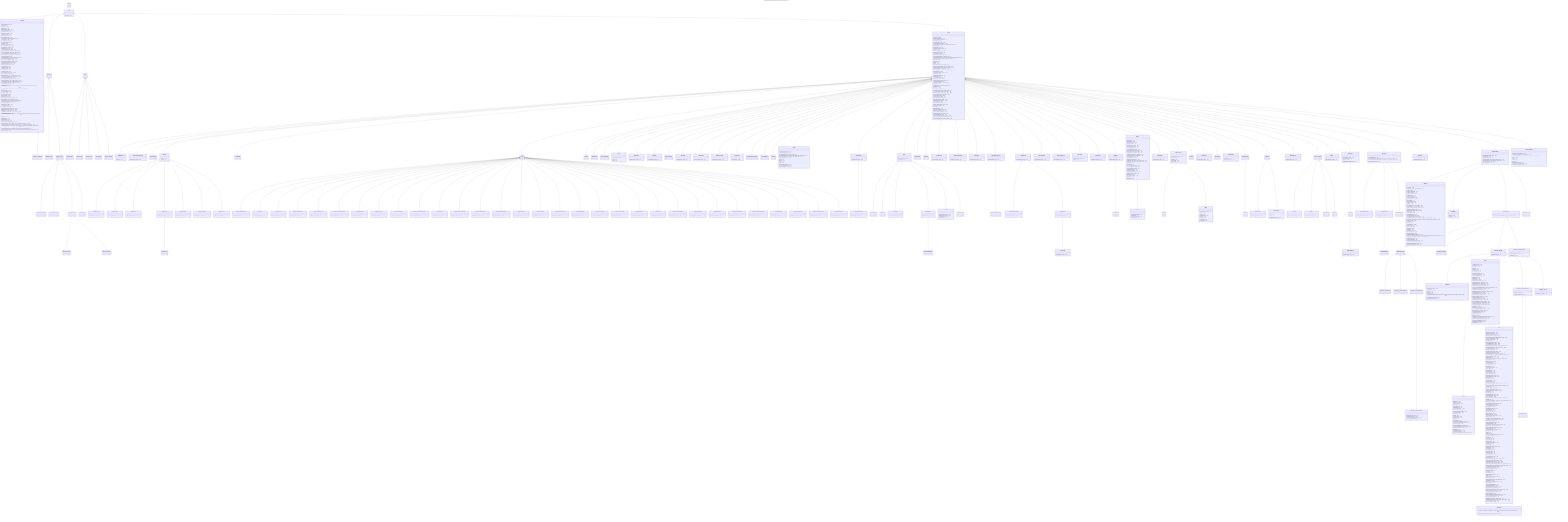 ---
title: Script Events Class Diagram generated by RBDOOM 3 BFG 1.6.0
---
classDiagram
NULL <|-- idClass
class idClass{
	+remove(): void 

}

idClass <|-- idThread
class idThread{
	+terminate( parm0: int ): void 
	+pause(): void 
	+wait( parm0: float ): void 
	+waitFrame(): void 
	+waitFor( parm0: entity ): void 
	+waitForThread( parm0: int ): void 
	+print( parm0: string ): void 
	+println( parm0: string ): void 
	+say( parm0: string ): void 
	+assert( parm0: float ): void 
	+trigger( parm0: entity ): void 
	+setcvar( parm0: string, parm1: string ): void 
	+getcvar( parm0: string ): string 
	+random( parm0: float ): float 
	+randomInt( parm0: int ): float 
	+getTime(): float 
	+killthread( parm0: string ): void 
	+threadname( parm0: string ): void 
	+getEntity( parm0: string ): entity 
	+spawn( parm0: string ): entity 
	+copySpawnArgs( parm0: entity ): void 
	+setSpawnArg( parm0: string, parm1: string ): void 
	+SpawnString( parm0: string, parm1: string ): string 
	+SpawnFloat( parm0: string, parm1: float ): float 
	+SpawnVector( parm0: string, parm1: vector ): vector 
	+clearPersistantArgs(): void 
	+setPersistantArg( parm0: string, parm1: string ): void 
	+getPersistantString( parm0: string ): string 
	+getPersistantFloat( parm0: string ): float 
	+getPersistantVector( parm0: string ): vector 
	+angToForward( parm0: vector ): vector 
	+angToRight( parm0: vector ): vector 
	+angToUp( parm0: vector ): vector 
	+sin( parm0: float ): float 
	+cos( parm0: float ): float 
	+asin( parm0: float ): float 
	+acos( parm0: float ): float 
	+sqrt( parm0: float ): float 
	+vecNormalize( parm0: vector ): vector 
	+vecLength( parm0: vector ): float 
	+DotProduct( parm0: vector, parm1: vector ): float 
	+CrossProduct( parm0: vector, parm1: vector ): vector 
	+VecToAngles( parm0: vector ): vector 
	+VecToOrthoBasisAngles( parm0: vector ): vector 
	+rotateVector( parm0: vector, parm1: vector ): vector 
	+onSignal( parm0: int, parm1: entity, parm2: string ): void 
	+clearSignalThread( parm0: int, parm1: entity ): void 
	+setCamera( parm0: entity ): void 
	+firstPerson(): void 
	+trace( parm0: vector, parm1: vector, parm2: vector, parm3: vector, parm4: int, parm5: entity ): float 
	+tracePoint( parm0: vector, parm1: vector, parm2: int, parm3: entity ): float 
	+getTraceFraction(): float 
	+getTraceEndPos(): vector 
	+getTraceNormal(): vector 
	+getTraceEntity(): entity 
	+getTraceJoint(): string 
	+getTraceBody(): string 
	+fadeIn( parm0: vector, parm1: float ): void 
	+fadeOut( parm0: vector, parm1: float ): void 
	+fadeTo( parm0: vector, parm1: float, parm2: float ): void 
	+setShaderParm( parm0: int, parm1: float ): void 
	+music( parm0: string ): void 
	+warning( parm0: string ): void 
	+error( parm0: string ): void 
	+strLength( parm0: string ): float 
	+strLeft( parm0: string, parm1: int ): string 
	+strRight( parm0: string, parm1: int ): string 
	+strSkip( parm0: string, parm1: int ): string 
	+strMid( parm0: string, parm1: int, parm2: int ): string 
	+strToFloat( parm0: string ): float 
	+radiusDamage( parm0: vector, parm1: entity, parm2: entity, parm3: entity, parm4: string, parm5: float ): void 
	+isClient(): float 
	+isMultiplayer(): float 
	+getFrameTime(): float 
	+getTicsPerSecond(): float 
	+cacheSoundShader( parm0: string ): void 
	+debugLine( parm0: vector, parm1: vector, parm2: vector, parm3: float ): void 
	+debugArrow( parm0: vector, parm1: vector, parm2: vector, parm3: int, parm4: float ): void 
	+debugCircle( parm0: vector, parm1: vector, parm2: vector, parm3: float, parm4: int, parm5: float ): void 
	+debugBounds( parm0: vector, parm1: vector, parm2: vector, parm3: float ): void 
	+drawText( parm0: string, parm1: vector, parm2: float, parm3: vector, parm4: int, parm5: float ): void 
	+influenceActive(): float 

}

idClass <|-- idPhysics
idPhysics <|-- idPhysics_StaticMulti
idPhysics <|-- idPhysics_Static
idPhysics <|-- idPhysics_Base
idPhysics_Base <|-- idPhysics_RigidBody
idPhysics_Base <|-- idPhysics_Parametric
idPhysics_Base <|-- idPhysics_Actor
idPhysics_Actor <|-- idPhysics_Player
idPhysics_Actor <|-- idPhysics_Monster
idPhysics_Base <|-- idPhysics_AF
idClass <|-- idForce
idForce <|-- idForce_Spring
idForce <|-- idForce_Grab
idForce <|-- idForce_Field
idForce <|-- idForce_Drag
idForce <|-- idForce_Constant
idClass <|-- idEntity
class idEntity{
	+getName(): string 
	+setName( parm0: string ): void 
	+activateTargets( parm0: entity ): void 
	+numTargets(): float 
	+getTarget( parm0: float ): entity 
	+randomTarget( parm0: string ): entity 
	+bindToJoint( parm0: entity, parm1: string, parm2: float ): void 
	+removeBinds(): void 
	+bind( parm0: entity ): void 
	+bindPosition( parm0: entity ): void 
	+unbind(): void 
	+setOwner( parm0: entity ): void 
	+setModel( parm0: string ): void 
	+setSkin( parm0: string ): void 
	+getShaderParm( parm0: int ): float 
	+setShaderParm( parm0: int, parm1: float ): void 
	+setShaderParms( parm0: float, parm1: float, parm2: float, parm3: float ): void 
	+setColor( parm0: float, parm1: float, parm2: float ): void 
	+getColor(): vector 
	+isHidden(): float 
	+hide(): void 
	+show(): void 
	+cacheSoundShader( parm0: string ): void 
	+startSoundShader( parm0: string, parm1: int ): float 
	+startSound( parm0: string, parm1: int, parm2: int ): float 
	+stopSound( parm0: int, parm1: int ): void 
	+fadeSound( parm0: int, parm1: float, parm2: float ): void 
	+getWorldOrigin(): vector 
	+setWorldOrigin( parm0: vector ): void 
	+getOrigin(): vector 
	+setOrigin( parm0: vector ): void 
	+getAngles(): vector 
	+setAngles( parm0: vector ): void 
	+getLinearVelocity(): vector 
	+setLinearVelocity( parm0: vector ): void 
	+getAngularVelocity(): vector 
	+setAngularVelocity( parm0: vector ): void 
	+getSize(): vector 
	+setSize( parm0: vector, parm1: vector ): void 
	+getMins(): vector 
	+getMaxs(): vector 
	+touches( parm0: entity ): float 
	+setGuiParm( parm0: string, parm1: string ): void 
	+setGuiFloat( parm0: string, parm1: float ): void 
	+getNextKey( parm0: string, parm1: string ): string 
	+setKey( parm0: string, parm1: string ): void 
	+getKey( parm0: string ): string 
	+getIntKey( parm0: string ): float 
	+getFloatKey( parm0: string ): float 
	+getVectorKey( parm0: string ): vector 
	+getEntityKey( parm0: string ): entity 
	+restorePosition(): void 
	+distanceTo( parm0: entity ): float 
	+distanceToPoint( parm0: vector ): float 
	+startFx( parm0: string ): void 
	+waitFrame(): void 
	+wait( parm0: float ): void 
	+hasFunction( parm0: string ): float 
	+callFunction( parm0: string ): void 
	+setNeverDormant( parm0: int ): void 
	+setGui( parm0: int, parm1: string ): void 
	+precacheGui( parm0: string ): void 
	+getGuiParm( parm0: int, parm1: string ): string 
	+getGuiParmFloat( parm0: int, parm1: string ): float 
	+guiNamedEvent( parm0: int, parm1: string ): void 

}

idEntity <|-- idWorldspawn
class idWorldspawn{
	+remove(): void 

}

idEntity <|-- idVacuumSeparatorEntity
class idVacuumSeparatorEntity{
	+activate( parm0: entity ): void 

}

idEntity <|-- idVacuumEntity
idEntity <|-- idTrigger
class idTrigger{
	+enable(): void 
	+disable(): void 

}

idTrigger <|-- idTrigger_Touch
class idTrigger_Touch{
	+activate( parm0: entity ): void 

}

idTrigger <|-- idTrigger_Timer
class idTrigger_Timer{
	+activate( parm0: entity ): void 

}

idTrigger <|-- idTrigger_Hurt
class idTrigger_Hurt{
	+activate( parm0: entity ): void 

}

idTrigger <|-- idTrigger_Multi
class idTrigger_Multi{
	+activate( parm0: entity ): void 

}

idTrigger_Multi <|-- idTrigger_Flag
idTrigger <|-- idTrigger_Fade
class idTrigger_Fade{
	+activate( parm0: entity ): void 

}

idTrigger <|-- idTrigger_EntityName
class idTrigger_EntityName{
	+activate( parm0: entity ): void 

}

idTrigger <|-- idTrigger_Count
class idTrigger_Count{
	+activate( parm0: entity ): void 

}

idEntity <|-- idTextEntity
idEntity <|-- idTarget
idTarget <|-- idTarget_WaitForButton
class idTarget_WaitForButton{
	+activate( parm0: entity ): void 

}

idTarget <|-- idTarget_Tip
class idTarget_Tip{
	+activate( parm0: entity ): void 

}

idTarget <|-- idTarget_Show
class idTarget_Show{
	+activate( parm0: entity ): void 

}

idTarget <|-- idTarget_SetShaderTime
class idTarget_SetShaderTime{
	+activate( parm0: entity ): void 

}

idTarget <|-- idTarget_SetShaderParm
class idTarget_SetShaderParm{
	+activate( parm0: entity ): void 

}

idTarget <|-- idTarget_SetPrimaryObjective
class idTarget_SetPrimaryObjective{
	+activate( parm0: entity ): void 

}

idTarget <|-- idTarget_SetModel
class idTarget_SetModel{
	+activate( parm0: entity ): void 

}

idTarget <|-- idTarget_SetKeyVal
class idTarget_SetKeyVal{
	+activate( parm0: entity ): void 

}

idTarget <|-- idTarget_SetInfluence
class idTarget_SetInfluence{
	+activate( parm0: entity ): void 

}

idTarget <|-- idTarget_SetGlobalShaderTime
class idTarget_SetGlobalShaderTime{
	+activate( parm0: entity ): void 

}

idTarget <|-- idTarget_SetFov
class idTarget_SetFov{
	+activate( parm0: entity ): void 

}

idTarget <|-- idTarget_SessionCommand
class idTarget_SessionCommand{
	+activate( parm0: entity ): void 

}

idTarget <|-- idTarget_RumbleJoystick
class idTarget_RumbleJoystick{
	+activate( parm0: entity ): void 

}

idTarget <|-- idTarget_RemoveWeapons
class idTarget_RemoveWeapons{
	+activate( parm0: entity ): void 

}

idTarget <|-- idTarget_Remove
class idTarget_Remove{
	+activate( parm0: entity ): void 

}

idTarget <|-- idTarget_LockDoor
class idTarget_LockDoor{
	+activate( parm0: entity ): void 

}

idTarget <|-- idTarget_LightFadeOut
class idTarget_LightFadeOut{
	+activate( parm0: entity ): void 

}

idTarget <|-- idTarget_LightFadeIn
class idTarget_LightFadeIn{
	+activate( parm0: entity ): void 

}

idTarget <|-- idTarget_LevelTrigger
class idTarget_LevelTrigger{
	+activate( parm0: entity ): void 

}

idTarget <|-- idTarget_GiveSecurity
class idTarget_GiveSecurity{
	+activate( parm0: entity ): void 

}

idTarget <|-- idTarget_GiveEmail
class idTarget_GiveEmail{
	+activate( parm0: entity ): void 

}

idTarget <|-- idTarget_Give
class idTarget_Give{
	+activate( parm0: entity ): void 

}

idTarget <|-- idTarget_FadeSoundClass
class idTarget_FadeSoundClass{
	+activate( parm0: entity ): void 

}

idTarget <|-- idTarget_FadeEntity
class idTarget_FadeEntity{
	+activate( parm0: entity ): void 

}

idTarget <|-- idTarget_EndLevel
class idTarget_EndLevel{
	+activate( parm0: entity ): void 

}

idTarget <|-- idTarget_EnableStamina
class idTarget_EnableStamina{
	+activate( parm0: entity ): void 

}

idTarget <|-- idTarget_EnableLevelWeapons
class idTarget_EnableLevelWeapons{
	+activate( parm0: entity ): void 

}

idTarget <|-- idTarget_Damage
class idTarget_Damage{
	+activate( parm0: entity ): void 

}

idTarget <|-- idTarget_Checkpoint
class idTarget_Checkpoint{
	+activate( parm0: entity ): void 

}

idTarget <|-- idTarget_CallObjectFunction
class idTarget_CallObjectFunction{
	+activate( parm0: entity ): void 

}

idTarget <|-- idTarget_Achievement
class idTarget_Achievement{
	+activate( parm0: entity ): void 

}

idEntity <|-- idSpring
idEntity <|-- idSplinePath
idEntity <|-- idSpawnableEntity
idEntity <|-- idSound
class idSound{
	+activate( parm0: entity ): void 
	+On(): void 
	+Off(): void 

}

idEntity <|-- idShockwave
class idShockwave{
	+activate( parm0: entity ): void 

}

idEntity <|-- idShaking
class idShaking{
	+activate( parm0: entity ): void 

}

idEntity <|-- idSecurityCamera
idEntity <|-- idPortalSky
class idPortalSky{
	+activate( parm0: entity ): void 

}

idEntity <|-- idPlayerStart
class idPlayerStart{
	+activate( parm0: entity ): void 

}

idEntity <|-- idPhantomObjects
class idPhantomObjects{
	+activate( parm0: entity ): void 

}

idEntity <|-- idPathCorner
class idPathCorner{
	+randomPath(): entity 

}

idEntity <|-- idLocationSeparatorEntity
idEntity <|-- idLocationEntity
idEntity <|-- idLiquid
idEntity <|-- idLight
class idLight{
	+setShader( parm0: string ): void 
	+getLightParm( parm0: int ): float 
	+setLightParm( parm0: int, parm1: float ): void 
	+setLightParms( parm0: float, parm1: float, parm2: float, parm3: float ): void 
	+setRadiusXYZ( parm0: float, parm1: float, parm2: float ): void 
	+setRadius( parm0: float ): void 
	+hide(): void 
	+show(): void 
	+On(): void 
	+Off(): void 
	+activate( parm0: entity ): void 
	+fadeOutLight( parm0: float ): void 
	+fadeInLight( parm0: float ): void 

}

idEntity <|-- idItemRemover
class idItemRemover{
	+activate( parm0: entity ): void 

}

idItemRemover <|-- idObjectiveComplete
class idObjectiveComplete{
	+activate( parm0: entity ): void 

}

idEntity <|-- idItem
class idItem{
	+activate( parm0: entity ): void 
	+respawn(): void 

}

idItem <|-- idVideoCDItem
idItem <|-- idPDAItem
idItem <|-- idObjective
class idObjective{
	+activate( parm0: entity ): void 

}

idItem <|-- idMoveableItem
class idMoveableItem{
	+gib( parm0: string ): void 

}

idMoveableItem <|-- idMoveablePDAItem
idItem <|-- idItemTeam
class idItemTeam{
	+flagreturn( parm0: entity ): void 
	+takeflag( parm0: entity ): void 
	+dropflag( parm0: int ): void 
	+flagcapture(): void 

}

idItem <|-- idItemPowerup
idEntity <|-- idHarvestable
idEntity <|-- idGrabber
idEntity <|-- idFuncSmoke
class idFuncSmoke{
	+activate( parm0: entity ): void 

}

idEntity <|-- idFuncRadioChatter
class idFuncRadioChatter{
	+activate( parm0: entity ): void 

}

idEntity <|-- idFuncPortal
class idFuncPortal{
	+activate( parm0: entity ): void 

}

idEntity <|-- idFuncMountedObject
class idFuncMountedObject{
	+activate( parm0: entity ): void 

}

idFuncMountedObject <|-- idFuncMountedWeapon
idEntity <|-- idStaticEntity
class idStaticEntity{
	+activate( parm0: entity ): void 

}

idStaticEntity <|-- idFuncShootProjectile
class idFuncShootProjectile{
	+activate( parm0: entity ): void 

}

idStaticEntity <|-- idFuncEmitter
class idFuncEmitter{
	+activate( parm0: entity ): void 

}

idFuncEmitter <|-- idFuncSplat
class idFuncSplat{
	+activate( parm0: entity ): void 

}

idEntity <|-- idFuncAASPortal
class idFuncAASPortal{
	+activate( parm0: entity ): void 

}

idEntity <|-- idFuncAASObstacle
class idFuncAASObstacle{
	+activate( parm0: entity ): void 

}

idEntity <|-- idForceField
class idForceField{
	+activate( parm0: entity ): void 
	+Toggle(): void 

}

idEntity <|-- idExplodable
class idExplodable{
	+activate( parm0: entity ): void 

}

idEntity <|-- idEntityFx
class idEntityFx{
	+activate( parm0: entity ): void 

}

idEntityFx <|-- idTeleporter
idEntity <|-- idMover
class idMover{
	+stopMoving(): void 
	+stopRotating(): void 
	+speed( parm0: float ): void 
	+time( parm0: float ): void 
	+accelTime( parm0: float ): void 
	+decelTime( parm0: float ): void 
	+moveTo( parm0: entity ): void 
	+moveToPos( parm0: vector ): void 
	+move( parm0: float, parm1: float ): void 
	+accelTo( parm0: float, parm1: float ): void 
	+decelTo( parm0: float, parm1: float ): void 
	+rotateDownTo( parm0: int, parm1: float ): void 
	+rotateUpTo( parm0: int, parm1: float ): void 
	+rotateTo( parm0: vector ): void 
	+rotate( parm0: vector ): void 
	+rotateOnce( parm0: vector ): void 
	+bob( parm0: float, parm1: float, parm2: vector ): void 
	+sway( parm0: float, parm1: float, parm2: vector ): void 
	+openPortal(): void 
	+closePortal(): void 
	+accelSound( parm0: string ): void 
	+decelSound( parm0: string ): void 
	+moveSound( parm0: string ): void 
	+enableSplineAngles(): void 
	+disableSplineAngles(): void 
	+removeInitialSplineAngles(): void 
	+startSpline( parm0: entity ): void 
	+stopSpline(): void 
	+activate( parm0: entity ): void 
	+isMoving(): float 
	+isRotating(): float 

}

idMover <|-- idElevator
class idElevator{
	+activate( parm0: entity ): void 
	+postArrival(): void 
	+gotoFloor( parm0: int ): void 
	+setGuiStates(): void 

}

idEntity <|-- idEarthQuake
class idEarthQuake{
	+activate( parm0: entity ): void 

}

idEntity <|-- idMover_Binary
class idMover_Binary{
	+activate( parm0: entity ): void 
	+enable(): void 
	+disable(): void 
	+openPortal(): void 
	+closePortal(): void 

}

idMover_Binary <|-- idPlat
idMover_Binary <|-- idDoor
class idDoor{
	+activate( parm0: entity ): void 
	+open(): void 
	+close(): void 
	+lock( parm0: int ): void 
	+isOpen(): float 
	+isLocked(): float 
	+openPortal(): void 
	+closePortal(): void 

}

idEntity <|-- idDebris
idEntity <|-- idDamagable
class idDamagable{
	+activate( parm0: entity ): void 

}

idEntity <|-- idCursor3D
idEntity <|-- idCombatNode
class idCombatNode{
	+markUsed(): void 
	+activate( parm0: entity ): void 

}

idEntity <|-- idMultiModelAF
idMultiModelAF <|-- idChain
idEntity <|-- idCamera
idCamera <|-- idCameraView
class idCameraView{
	+activate( parm0: entity ): void 

}

idCamera <|-- idCameraAnim
class idCameraAnim{
	+stop(): void 
	+start(): void 
	+activate( parm0: entity ): void 

}

idEntity <|-- idBrittleFracture
class idBrittleFracture{
	+activate( parm0: entity ): void 

}

idEntity <|-- idMover_Periodic
idMover_Periodic <|-- idRotater
class idRotater{
	+activate( parm0: entity ): void 

}

idMover_Periodic <|-- idRiser
class idRiser{
	+activate( parm0: entity ): void 

}

idMover_Periodic <|-- idPendulum
idMover_Periodic <|-- idBobber
idEntity <|-- idBeam
class idBeam{
	+activate( parm0: entity ): void 

}

idEntity <|-- idMoveable
class idMoveable{
	+activate( parm0: entity ): void 
	+becomeNonSolid(): void 
	+isAtRest(): float 
	+enableDamage( parm0: float ): void 

}

idMoveable <|-- idBarrel
idBarrel <|-- idExplodingBarrel
class idExplodingBarrel{
	+activate( parm0: entity ): void 

}

idEntity <|-- idProjectile
class idProjectile{
	+getProjectileState(): float 
	+projectileCreateProjectile( parm0: entity, parm1: vector, parm2: vector ): void 
	+projectileLaunchProjectile( parm0: vector, parm1: vector, parm2: vector ): void 
	+setGravity( parm0: float ): void 

}

idProjectile <|-- idHomingProjectile
class idHomingProjectile{
	+setEnemy( parm0: entity ): void 

}

idProjectile <|-- idGuidedProjectile
class idGuidedProjectile{
	+setEnemy( parm0: entity ): void 

}

idGuidedProjectile <|-- idSoulCubeMissile
idProjectile <|-- idBFGProjectile
idEntity <|-- idActivator
class idActivator{
	+activate( parm0: entity ): void 

}

idEntity <|-- idAnimatedEntity
class idAnimatedEntity{
	+getJointHandle( parm0: string ): float 
	+clearAllJoints(): void 
	+clearJoint( parm0: int ): void 
	+setJointPos( parm0: int, parm1: int, parm2: vector ): void 
	+setJointAngle( parm0: int, parm1: int, parm2: vector ): void 
	+getJointPos( parm0: int ): vector 
	+getJointAngle( parm0: int ): vector 

}

idAnimatedEntity <|-- idWeapon
class idWeapon{
	+getOwner(): entity 
	+weaponState( parm0: string, parm1: int ): void 
	+weaponReady(): void 
	+weaponOutOfAmmo(): void 
	+weaponReloading(): void 
	+weaponHolstered(): void 
	+weaponRising(): void 
	+weaponLowering(): void 
	+useAmmo( parm0: int ): void 
	+addToClip( parm0: int ): void 
	+ammoInClip(): float 
	+ammoAvailable(): float 
	+totalAmmoCount(): float 
	+clipSize(): float 
	+playAnim( parm0: int, parm1: string ): float 
	+playCycle( parm0: int, parm1: string ): float 
	+setBlendFrames( parm0: int, parm1: int ): void 
	+getBlendFrames( parm0: int ): float 
	+animDone( parm0: int, parm1: int ): float 
	+nextWeapon(): void 
	+setSkin( parm0: string ): void 
	+flashlight( parm0: int ): void 
	+getLightParm( parm0: int ): float 
	+setLightParm( parm0: int, parm1: float ): void 
	+setLightParms( parm0: float, parm1: float, parm2: float, parm3: float ): void 
	+launchProjectiles( parm0: int, parm1: float, parm2: float, parm3: float, parm4: float ): void 
	+createProjectile(): entity 
	+ejectBrass(): void 
	+melee(): float 
	+getWorldModel(): entity 
	+allowDrop( parm0: int ): void 
	+autoReload(): float 
	+netReload(): void 
	+isInvisible(): float 
	+netEndReload(): void 
	+grabber( parm0: int ): void 
	+grabberHasTarget(): float 
	+grabberGrabDistance( parm0: float ): void 
	+launchProjectilesEllipse( parm0: int, parm1: float, parm2: float, parm3: float, parm4: float ): void 
	+launchPowerup( parm0: string, parm1: float, parm2: int ): void 
	+startWeaponSmoke(): void 
	+stopWeaponSmoke(): void 
	+startWeaponParticle( parm0: string ): void 
	+stopWeaponParticle( parm0: string ): void 
	+startWeaponLight( parm0: string ): void 
	+stopWeaponLight( parm0: string ): void 

}

idAnimatedEntity <|-- idTestModel
class idTestModel{
	+leftFoot(): void 
	+rightFoot(): void 

}

idAnimatedEntity <|-- idAFEntity_Base
class idAFEntity_Base{
	+SetConstraintPosition( parm0: string, parm1: vector ): void 

}

idAFEntity_Base <|-- idAFEntity_Vehicle
idAFEntity_Vehicle <|-- idAFEntity_VehicleSimple
idAFEntity_Vehicle <|-- idAFEntity_VehicleFourWheels
idAFEntity_Vehicle <|-- idAFEntity_VehicleSixWheels
idAFEntity_VehicleSixWheels <|-- idAFEntity_VehicleAutomated
class idAFEntity_VehicleAutomated{
	+setVelocity( parm0: float ): void 
	+setTorque( parm0: float ): void 
	+setSteeringSpeed( parm0: float ): void 
	+setWaypoint( parm0: entity ): void 

}

idAFEntity_Base <|-- idAFEntity_SteamPipe
idAFEntity_Base <|-- idAFEntity_Gibbable
class idAFEntity_Gibbable{
	+gib( parm0: string ): void 

}

idAFEntity_Gibbable <|-- idAnimated
class idAnimated{
	+activate( parm0: entity ): void 
	+startRagdoll(): void 
	+footstep(): void 
	+leftFoot(): void 
	+rightFoot(): void 
	+launchMissiles( parm0: string, parm1: string, parm2: string, parm3: string, parm4: int, parm5: float ): void 
	+setAnimation( parm0: string ): void 
	+getAnimationLength(): float 

}

idAFEntity_Gibbable <|-- idActor
class idActor{
	+enableEyeFocus(): void 
	+disableEyeFocus(): void 
	+footstep(): void 
	+leftFoot(): void 
	+rightFoot(): void 
	+EnableWalkIK(): void 
	+DisableWalkIK(): void 
	+EnableLegIK( parm0: int ): void 
	+DisableLegIK( parm0: int ): void 
	+preventPain( parm0: float ): void 
	+disablePain(): void 
	+enablePain(): void 
	+getPainAnim(): string 
	+setAnimPrefix( parm0: string ): void 
	+stopAnim( parm0: int, parm1: int ): void 
	+playAnim( parm0: int, parm1: string ): float 
	+playCycle( parm0: int, parm1: string ): float 
	+idleAnim( parm0: int, parm1: string ): float 
	+setSyncedAnimWeight( parm0: int, parm1: int, parm2: float ): void 
	+setBlendFrames( parm0: int, parm1: int ): void 
	+getBlendFrames( parm0: int ): float 
	+animState( parm0: int, parm1: string, parm2: int ): void 
	+getAnimState( parm0: int ): string 
	+inAnimState( parm0: int, parm1: string ): float 
	+finishAction( parm0: string ): void 
	+animDone( parm0: int, parm1: int ): float 
	+overrideAnim( parm0: int ): void 
	+enableAnim( parm0: int, parm1: int ): void 
	+hasAnim( parm0: int, parm1: string ): float 
	+checkAnim( parm0: int, parm1: string ): void 
	+chooseAnim( parm0: int, parm1: string ): string 
	+animLength( parm0: int, parm1: string ): float 
	+animDistance( parm0: int, parm1: string ): float 
	+hasEnemies(): float 
	+nextEnemy( parm0: entity ): entity 
	+closestEnemyToPoint( parm0: vector ): entity 
	+stopSound( parm0: int, parm1: int ): void 
	+setNextState( parm0: string ): void 
	+setState( parm0: string ): void 
	+getState(): string 
	+getHead(): entity 
	+setDamageGroupScale( parm0: string, parm1: float ): void 
	+setDamageGroupScaleAll( parm0: float ): void 
	+getDamageGroupScale( parm0: string ): float 
	+setDamageCap( parm0: float ): void 
	+setWaitState( parm0: string ): void 
	+getWaitState(): string 

}

idActor <|-- idPlayer
class idPlayer{
	+getButtons(): float 
	+getMove(): vector 
	+getViewAngles(): vector 
	+stopFxFov(): void 
	+enableWeapon(): void 
	+disableWeapon(): void 
	+getCurrentWeapon(): string 
	+getPreviousWeapon(): string 
	+selectWeapon( parm0: string ): void 
	+getWeaponEntity(): entity 
	+openPDA(): void 
	+inPDA(): float 
	+exitTeleporter(): void 
	+stopAudioLog(): void 
	+hideTip(): void 
	+levelTrigger(): void 
	+giveInventoryItem( parm0: string ): void 
	+removeInventoryItem( parm0: string ): void 
	+getIdealWeapon(): string 
	+weaponAvailable( parm0: string ): float 
	+setPowerupTime( parm0: int, parm1: int ): void 
	+isPowerupActive( parm0: int ): float 
	+startWarp(): void 
	+stopHelltime( parm0: int ): void 
	+toggleBloom( parm0: int ): void 
	+setBloomParms( parm0: float, parm1: float ): void 

}

idActor <|-- idAI
class idAI{
	+activate( parm0: entity ): void 
	+findEnemy( parm0: int ): entity 
	+findEnemyAI( parm0: int ): entity 
	+findEnemyInCombatNodes(): entity 
	+closestReachableEnemyOfEntity( parm0: entity ): entity 
	+heardSound( parm0: int ): entity 
	+setEnemy( parm0: entity ): void 
	+clearEnemy(): void 
	+muzzleFlash( parm0: string ): void 
	+createMissile( parm0: string ): entity 
	+attackMissile( parm0: string ): entity 
	+fireMissileAtTarget( parm0: string, parm1: string ): entity 
	+launchMissile( parm0: vector, parm1: vector ): entity 
	+launchHomingMissile(): void 
	+setHomingMissileGoal(): void 
	+launchProjectile( parm0: string ): void 
	+attackMelee( parm0: string ): float 
	+directDamage( parm0: entity, parm1: string ): void 
	+radiusDamageFromJoint( parm0: string, parm1: string ): void 
	+attackBegin( parm0: string ): void 
	+attackEnd(): void 
	+meleeAttackToJoint( parm0: string, parm1: string ): float 
	+randomPath(): entity 
	+canBecomeSolid(): float 
	+becomeSolid(): void 
	+becomeNonSolid(): void 
	+becomeRagdoll(): float 
	+stopRagdoll(): void 
	+setHealth( parm0: float ): void 
	+getHealth(): float 
	+allowDamage(): void 
	+ignoreDamage(): void 
	+getCurrentYaw(): float 
	+turnTo( parm0: float ): void 
	+turnToPos( parm0: vector ): void 
	+turnToEntity( parm0: entity ): void 
	+moveStatus(): float 
	+stopMove(): void 
	+moveToCover(): void 
	+moveToEnemy(): void 
	+moveToEnemyHeight(): void 
	+moveOutOfRange( parm0: entity, parm1: float ): void 
	+moveToAttackPosition( parm0: entity, parm1: string ): void 
	+wander(): void 
	+moveToEntity( parm0: entity ): void 
	+moveToPosition( parm0: vector ): void 
	+slideTo( parm0: vector, parm1: float ): void 
	+facingIdeal(): float 
	+faceEnemy(): void 
	+faceEntity( parm0: entity ): void 
	+waitAction( parm0: string ): void 
	+getCombatNode(): entity 
	+enemyInCombatCone( parm0: entity, parm1: int ): float 
	+waitMove(): void 
	+getJumpVelocity( parm0: vector, parm1: float, parm2: float ): vector 
	+getTrajectoryToPlayer(): vector 
	+entityInAttackCone( parm0: entity ): float 
	+canSee( parm0: entity ): float 
	+setTalkTarget( parm0: entity ): void 
	+getTalkTarget(): entity 
	+setTalkState( parm0: int ): void 
	+enemyRange(): float 
	+enemyRange2D(): float 
	+getEnemy(): entity 
	+getEnemyPos(): vector 
	+getEnemyEyePos(): vector 
	+predictEnemyPos( parm0: float ): vector 
	+canHitEnemy(): float 
	+canHitEnemyFromAnim( parm0: string ): float 
	+canHitEnemyFromJoint( parm0: string ): float 
	+enemyPositionValid(): float 
	+chargeAttack( parm0: string ): void 
	+testChargeAttack(): float 
	+testAnimMoveTowardEnemy( parm0: string ): float 
	+testAnimMove( parm0: string ): float 
	+testMoveToPosition( parm0: vector ): float 
	+testMeleeAttack(): float 
	+testAnimAttack( parm0: string ): float 
	+shrivel( parm0: float ): void 
	+burn(): void 
	+preBurn(): void 
	+setSmokeVisibility( parm0: int, parm1: int ): void 
	+numSmokeEmitters(): float 
	+clearBurn(): void 
	+stopThinking(): void 
	+getTurnDelta(): float 
	+getMoveType(): float 
	+setMoveType( parm0: int ): void 
	+saveMove(): void 
	+restoreMove(): void 
	+allowMovement( parm0: float ): void 
	+enableClip(): void 
	+disableClip(): void 
	+enableGravity(): void 
	+disableGravity(): void 
	+enableAFPush(): void 
	+disableAFPush(): void 
	+setFlySpeed( parm0: float ): void 
	+setFlyOffset( parm0: int ): void 
	+clearFlyOffset(): void 
	+getClosestHiddenTarget( parm0: string ): entity 
	+getRandomTarget( parm0: string ): entity 
	+travelDistanceToPoint( parm0: vector ): float 
	+travelDistanceToEntity( parm0: entity ): float 
	+travelDistanceBetweenPoints( parm0: vector, parm1: vector ): float 
	+travelDistanceBetweenEntities( parm0: entity, parm1: entity ): float 
	+lookAt( parm0: entity, parm1: float ): void 
	+lookAtEnemy( parm0: float ): void 
	+setBoneMod( parm0: int ): void 
	+throwMoveable(): void 
	+throwAF(): void 
	+getAngles(): vector 
	+setAngles( parm0: vector ): void 
	+kill(): void 
	+wakeOnFlashlight( parm0: int ): void 
	+locateEnemy(): void 
	+kickObstacles( parm0: entity, parm1: float ): void 
	+getObstacle(): entity 
	+pushPointIntoAAS( parm0: vector ): vector 
	+getTurnRate(): float 
	+setTurnRate( parm0: float ): void 
	+animTurn( parm0: float ): void 
	+allowHiddenMovement( parm0: int ): void 
	+triggerParticles( parm0: string ): void 
	+findActorsInBounds( parm0: vector, parm1: vector ): entity 
	+canReachPosition( parm0: vector ): float 
	+canReachEntity( parm0: entity ): float 
	+canReachEnemy(): float 
	+getReachableEntityPosition( parm0: entity ): vector 
	+moveToPositionDirect( parm0: vector ): void 
	+avoidObstacles( parm0: int ): void 
	+triggerFX( parm0: string, parm1: string ): void 
	+startEmitter( parm0: string, parm1: string, parm2: string ): entity 
	+getEmitter( parm0: string ): entity 
	+stopEmitter( parm0: string ): void 

}

idAI <|-- idAI_Vagary
class idAI_Vagary{
	+vagary_ChooseObjectToThrow( parm0: vector, parm1: vector, parm2: float, parm3: float, parm4: float ): entity 
	+vagary_ThrowObjectAtEnemy( parm0: entity, parm1: float ): void 

}

idAFEntity_Gibbable <|-- idAFEntity_WithAttachedHead
class idAFEntity_WithAttachedHead{
	+gib( parm0: string ): void 
	+activate( parm0: entity ): void 

}

idAFEntity_WithAttachedHead <|-- idAFEntity_Harvest
idAFEntity_Gibbable <|-- idAFEntity_Generic
class idAFEntity_Generic{
	+activate( parm0: entity ): void 

}

idAFEntity_Base <|-- idAFEntity_ClawFourFingers
class idAFEntity_ClawFourFingers{
	+setFingerAngle( parm0: float ): void 
	+stopFingers(): void 

}

idAnimatedEntity <|-- idAFAttachment
idEntity <|-- EnvironmentProbe
class EnvironmentProbe{
	+getEnvprobeParm( parm0: int ): float 
	+setEnvprobeParm( parm0: int, parm1: float ): void 
	+setEnvprobeParms( parm0: float, parm1: float, parm2: float, parm3: float ): void 
	+hide(): void 
	+show(): void 
	+On(): void 
	+Off(): void 
	+activate( parm0: entity ): void 
	+fadeOutEnvprobe( parm0: float ): void 
	+fadeInEnvprobe( parm0: float ): void 

}